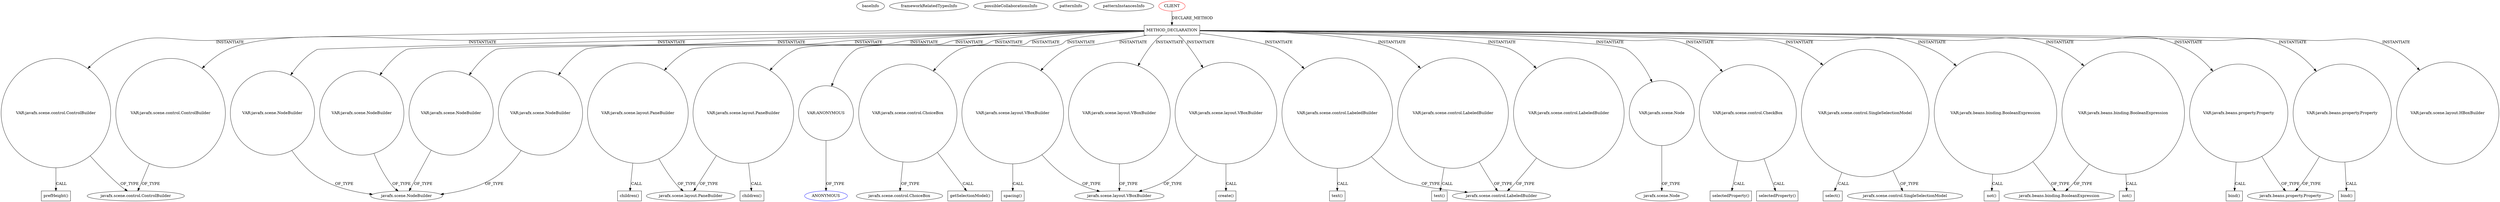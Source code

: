 digraph {
baseInfo[graphId=3355,category="pattern",isAnonymous=false,possibleRelation=false]
frameworkRelatedTypesInfo[]
possibleCollaborationsInfo[]
patternInfo[frequency=2.0,patternRootClient=0]
patternInstancesInfo[0="SaiPradeepDandem-javafx2-gradient-builder~/SaiPradeepDandem-javafx2-gradient-builder/javafx2-gradient-builder-master/src/main/java/com/javafx/gradientbuilder/application/RadialSettingsLayout.java~RadialSettingsLayout~1170",1="yorlov-VirtualPointer~/yorlov-VirtualPointer/VirtualPointer-master/src/com/blogspot/captain1653/options/OptionsStage.java~OptionsStage~4889"]
77[label="javafx.scene.control.ControlBuilder",vertexType="FRAMEWORK_CLASS_TYPE",isFrameworkType=false]
78[label="VAR:javafx.scene.control.ControlBuilder",vertexType="VARIABLE_EXPRESION",isFrameworkType=false,shape=circle]
79[label="prefHeight()",vertexType="INSIDE_CALL",isFrameworkType=false,shape=box]
56[label="METHOD_DECLARATION",vertexType="CLIENT_METHOD_DECLARATION",isFrameworkType=false,shape=box]
0[label="CLIENT",vertexType="ROOT_CLIENT_CLASS_DECLARATION",isFrameworkType=false,color=red]
99[label="VAR:javafx.scene.NodeBuilder",vertexType="VARIABLE_EXPRESION",isFrameworkType=false,shape=circle]
60[label="VAR:javafx.scene.NodeBuilder",vertexType="VARIABLE_EXPRESION",isFrameworkType=false,shape=circle]
277[label="VAR:javafx.scene.NodeBuilder",vertexType="VARIABLE_EXPRESION",isFrameworkType=false,shape=circle]
292[label="VAR:javafx.scene.NodeBuilder",vertexType="VARIABLE_EXPRESION",isFrameworkType=false,shape=circle]
432[label="VAR:javafx.scene.layout.PaneBuilder",vertexType="VARIABLE_EXPRESION",isFrameworkType=false,shape=circle]
433[label="children()",vertexType="INSIDE_CALL",isFrameworkType=false,shape=box]
351[label="VAR:javafx.scene.layout.PaneBuilder",vertexType="VARIABLE_EXPRESION",isFrameworkType=false,shape=circle]
352[label="children()",vertexType="INSIDE_CALL",isFrameworkType=false,shape=box]
319[label="VAR:ANONYMOUS",vertexType="VARIABLE_EXPRESION",isFrameworkType=false,shape=circle]
62[label="javafx.scene.NodeBuilder",vertexType="FRAMEWORK_CLASS_TYPE",isFrameworkType=false]
375[label="VAR:javafx.scene.control.ChoiceBox",vertexType="VARIABLE_EXPRESION",isFrameworkType=false,shape=circle]
376[label="javafx.scene.control.ChoiceBox",vertexType="FRAMEWORK_CLASS_TYPE",isFrameworkType=false]
398[label="getSelectionModel()",vertexType="INSIDE_CALL",isFrameworkType=false,shape=box]
414[label="VAR:javafx.scene.layout.VBoxBuilder",vertexType="VARIABLE_EXPRESION",isFrameworkType=false,shape=circle]
415[label="spacing()",vertexType="INSIDE_CALL",isFrameworkType=false,shape=box]
411[label="VAR:javafx.scene.layout.VBoxBuilder",vertexType="VARIABLE_EXPRESION",isFrameworkType=false,shape=circle]
417[label="VAR:javafx.scene.layout.VBoxBuilder",vertexType="VARIABLE_EXPRESION",isFrameworkType=false,shape=circle]
320[label="ANONYMOUS",vertexType="REFERENCE_ANONYMOUS_DECLARATION",isFrameworkType=false,color=blue]
418[label="create()",vertexType="INSIDE_CALL",isFrameworkType=false,shape=box]
102[label="VAR:javafx.scene.control.LabeledBuilder",vertexType="VARIABLE_EXPRESION",isFrameworkType=false,shape=circle]
65[label="javafx.scene.control.LabeledBuilder",vertexType="FRAMEWORK_CLASS_TYPE",isFrameworkType=false]
103[label="text()",vertexType="INSIDE_CALL",isFrameworkType=false,shape=box]
63[label="VAR:javafx.scene.control.LabeledBuilder",vertexType="VARIABLE_EXPRESION",isFrameworkType=false,shape=circle]
64[label="text()",vertexType="INSIDE_CALL",isFrameworkType=false,shape=box]
289[label="VAR:javafx.scene.control.LabeledBuilder",vertexType="VARIABLE_EXPRESION",isFrameworkType=false,shape=circle]
75[label="VAR:javafx.scene.control.ControlBuilder",vertexType="VARIABLE_EXPRESION",isFrameworkType=false,shape=circle]
353[label="javafx.scene.layout.PaneBuilder",vertexType="FRAMEWORK_CLASS_TYPE",isFrameworkType=false]
325[label="VAR:javafx.scene.Node",vertexType="VARIABLE_EXPRESION",isFrameworkType=false,shape=circle]
327[label="javafx.scene.Node",vertexType="FRAMEWORK_CLASS_TYPE",isFrameworkType=false]
413[label="javafx.scene.layout.VBoxBuilder",vertexType="FRAMEWORK_CLASS_TYPE",isFrameworkType=false]
367[label="VAR:javafx.scene.control.CheckBox",vertexType="VARIABLE_EXPRESION",isFrameworkType=false,shape=circle]
373[label="selectedProperty()",vertexType="INSIDE_CALL",isFrameworkType=false,shape=box]
386[label="selectedProperty()",vertexType="INSIDE_CALL",isFrameworkType=false,shape=box]
389[label="VAR:javafx.scene.control.SingleSelectionModel",vertexType="VARIABLE_EXPRESION",isFrameworkType=false,shape=circle]
390[label="select()",vertexType="INSIDE_CALL",isFrameworkType=false,shape=box]
391[label="javafx.scene.control.SingleSelectionModel",vertexType="FRAMEWORK_CLASS_TYPE",isFrameworkType=false]
127[label="VAR:javafx.beans.binding.BooleanExpression",vertexType="VARIABLE_EXPRESION",isFrameworkType=false,shape=circle]
129[label="javafx.beans.binding.BooleanExpression",vertexType="FRAMEWORK_CLASS_TYPE",isFrameworkType=false]
128[label="not()",vertexType="INSIDE_CALL",isFrameworkType=false,shape=box]
161[label="VAR:javafx.beans.binding.BooleanExpression",vertexType="VARIABLE_EXPRESION",isFrameworkType=false,shape=circle]
162[label="not()",vertexType="INSIDE_CALL",isFrameworkType=false,shape=box]
297[label="VAR:javafx.beans.property.Property",vertexType="VARIABLE_EXPRESION",isFrameworkType=false,shape=circle]
86[label="javafx.beans.property.Property",vertexType="FRAMEWORK_INTERFACE_TYPE",isFrameworkType=false]
298[label="bind()",vertexType="INSIDE_CALL",isFrameworkType=false,shape=box]
84[label="VAR:javafx.beans.property.Property",vertexType="VARIABLE_EXPRESION",isFrameworkType=false,shape=circle]
85[label="bind()",vertexType="INSIDE_CALL",isFrameworkType=false,shape=box]
348[label="VAR:javafx.scene.layout.HBoxBuilder",vertexType="VARIABLE_EXPRESION",isFrameworkType=false,shape=circle]
56->277[label="INSTANTIATE"]
297->86[label="OF_TYPE"]
56->417[label="INSTANTIATE"]
0->56[label="DECLARE_METHOD"]
161->129[label="OF_TYPE"]
56->127[label="INSTANTIATE"]
102->65[label="OF_TYPE"]
56->414[label="INSTANTIATE"]
56->432[label="INSTANTIATE"]
56->367[label="INSTANTIATE"]
375->376[label="OF_TYPE"]
127->128[label="CALL"]
56->84[label="INSTANTIATE"]
389->391[label="OF_TYPE"]
432->433[label="CALL"]
56->325[label="INSTANTIATE"]
351->352[label="CALL"]
351->353[label="OF_TYPE"]
56->319[label="INSTANTIATE"]
56->289[label="INSTANTIATE"]
56->99[label="INSTANTIATE"]
367->373[label="CALL"]
56->375[label="INSTANTIATE"]
56->297[label="INSTANTIATE"]
56->292[label="INSTANTIATE"]
277->62[label="OF_TYPE"]
292->62[label="OF_TYPE"]
56->75[label="INSTANTIATE"]
63->64[label="CALL"]
289->65[label="OF_TYPE"]
297->298[label="CALL"]
84->86[label="OF_TYPE"]
56->411[label="INSTANTIATE"]
99->62[label="OF_TYPE"]
389->390[label="CALL"]
78->79[label="CALL"]
56->60[label="INSTANTIATE"]
417->418[label="CALL"]
56->348[label="INSTANTIATE"]
432->353[label="OF_TYPE"]
56->63[label="INSTANTIATE"]
102->103[label="CALL"]
367->386[label="CALL"]
56->161[label="INSTANTIATE"]
78->77[label="OF_TYPE"]
414->415[label="CALL"]
56->102[label="INSTANTIATE"]
56->351[label="INSTANTIATE"]
319->320[label="OF_TYPE"]
127->129[label="OF_TYPE"]
60->62[label="OF_TYPE"]
56->78[label="INSTANTIATE"]
375->398[label="CALL"]
417->413[label="OF_TYPE"]
63->65[label="OF_TYPE"]
325->327[label="OF_TYPE"]
75->77[label="OF_TYPE"]
56->389[label="INSTANTIATE"]
414->413[label="OF_TYPE"]
161->162[label="CALL"]
411->413[label="OF_TYPE"]
84->85[label="CALL"]
}
